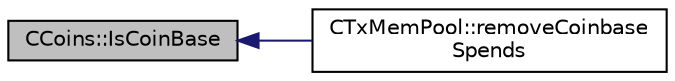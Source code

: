 digraph "CCoins::IsCoinBase"
{
  edge [fontname="Helvetica",fontsize="10",labelfontname="Helvetica",labelfontsize="10"];
  node [fontname="Helvetica",fontsize="10",shape=record];
  rankdir="LR";
  Node71 [label="CCoins::IsCoinBase",height=0.2,width=0.4,color="black", fillcolor="grey75", style="filled", fontcolor="black"];
  Node71 -> Node72 [dir="back",color="midnightblue",fontsize="10",style="solid",fontname="Helvetica"];
  Node72 [label="CTxMemPool::removeCoinbase\lSpends",height=0.2,width=0.4,color="black", fillcolor="white", style="filled",URL="$class_c_tx_mem_pool.html#a6d1292640d0b6028bd5c602a6a50a983"];
}
